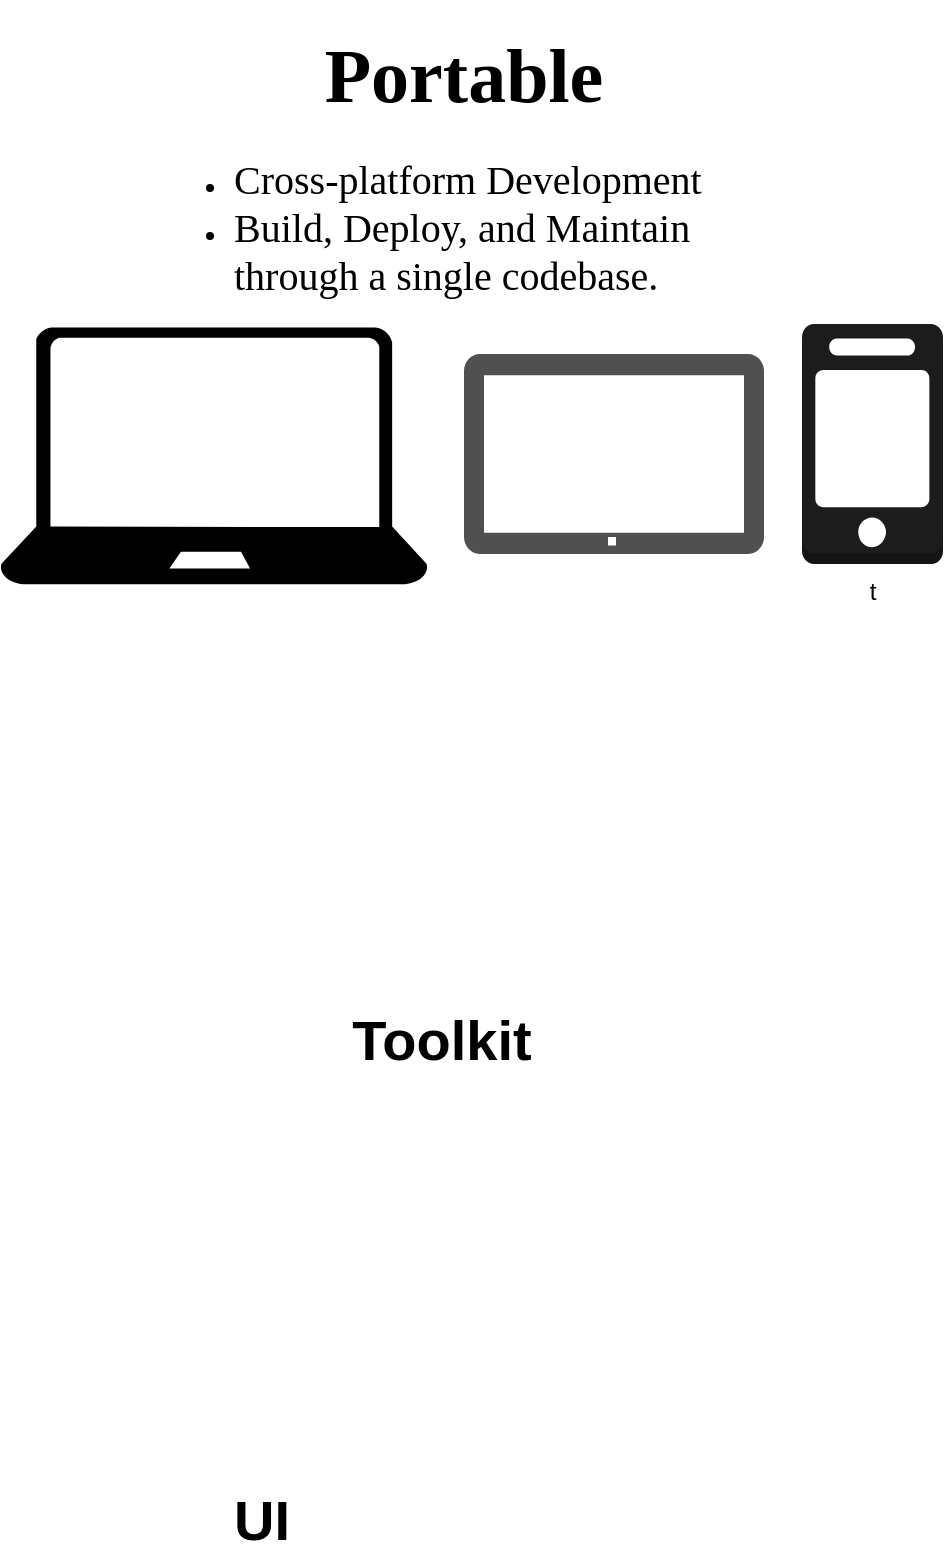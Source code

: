 <mxfile version="21.1.7" type="github">
  <diagram name="Page-1" id="8lvKL5J-asqv-zALDepB">
    <mxGraphModel dx="2486" dy="2534" grid="1" gridSize="10" guides="1" tooltips="1" connect="1" arrows="1" fold="1" page="1" pageScale="1" pageWidth="850" pageHeight="1100" math="0" shadow="0">
      <root>
        <mxCell id="0" />
        <mxCell id="1" parent="0" />
        <mxCell id="q-Dt-RjhZ1r0aY70Fhyo-7" value="&lt;b&gt;&lt;font style=&quot;font-size: 28px;&quot;&gt;UI&lt;/font&gt;&lt;/b&gt;" style="text;html=1;strokeColor=none;fillColor=none;align=center;verticalAlign=middle;whiteSpace=wrap;rounded=0;" vertex="1" parent="1">
          <mxGeometry x="260" y="-230" width="120" height="40" as="geometry" />
        </mxCell>
        <mxCell id="q-Dt-RjhZ1r0aY70Fhyo-8" value="&lt;b&gt;&lt;font style=&quot;font-size: 28px;&quot;&gt;Toolkit&lt;/font&gt;&lt;/b&gt;" style="text;html=1;strokeColor=none;fillColor=none;align=center;verticalAlign=middle;whiteSpace=wrap;rounded=0;" vertex="1" parent="1">
          <mxGeometry x="350" y="-470" width="120" height="40" as="geometry" />
        </mxCell>
        <mxCell id="q-Dt-RjhZ1r0aY70Fhyo-13" value="&lt;h1 style=&quot;text-align: center;&quot;&gt;&lt;font style=&quot;font-size: 38px;&quot; face=&quot;Times New Roman&quot;&gt;Portable&lt;/font&gt;&lt;/h1&gt;&lt;p&gt;&lt;/p&gt;&lt;ul&gt;&lt;li&gt;&lt;font face=&quot;Times New Roman&quot;&gt;&lt;span style=&quot;font-size: 20px;&quot;&gt;Cross-platform Development&lt;/span&gt;&lt;/font&gt;&lt;/li&gt;&lt;li&gt;&lt;font face=&quot;Times New Roman&quot;&gt;&lt;span style=&quot;font-size: 20px;&quot;&gt;Build, Deploy, and Maintain through a single codebase.&lt;/span&gt;&lt;/font&gt;&lt;/li&gt;&lt;/ul&gt;&lt;p&gt;&lt;/p&gt;" style="text;html=1;strokeColor=none;fillColor=none;spacing=5;spacingTop=-20;whiteSpace=wrap;overflow=hidden;rounded=0;" vertex="1" parent="1">
          <mxGeometry x="261" y="-960" width="318" height="160" as="geometry" />
        </mxCell>
        <mxCell id="q-Dt-RjhZ1r0aY70Fhyo-19" value="" style="sketch=0;aspect=fixed;pointerEvents=1;shadow=0;dashed=0;html=1;strokeColor=none;labelPosition=center;verticalLabelPosition=bottom;verticalAlign=top;align=center;fillColor=#000000;shape=mxgraph.azure.laptop" vertex="1" parent="1">
          <mxGeometry x="189" y="-806.3" width="214" height="128.4" as="geometry" />
        </mxCell>
        <mxCell id="q-Dt-RjhZ1r0aY70Fhyo-20" value="t" style="outlineConnect=0;dashed=0;verticalLabelPosition=bottom;verticalAlign=top;align=center;html=1;shape=mxgraph.aws3.mobile_client;fillColor=#1C1C1C;gradientColor=none;" vertex="1" parent="1">
          <mxGeometry x="590" y="-808" width="70.5" height="120" as="geometry" />
        </mxCell>
        <mxCell id="q-Dt-RjhZ1r0aY70Fhyo-22" value="" style="sketch=0;pointerEvents=1;shadow=0;dashed=0;html=1;strokeColor=none;fillColor=#505050;labelPosition=center;verticalLabelPosition=bottom;verticalAlign=top;outlineConnect=0;align=center;shape=mxgraph.office.devices.tablet_windows_8;" vertex="1" parent="1">
          <mxGeometry x="421" y="-793" width="150" height="100" as="geometry" />
        </mxCell>
      </root>
    </mxGraphModel>
  </diagram>
</mxfile>

